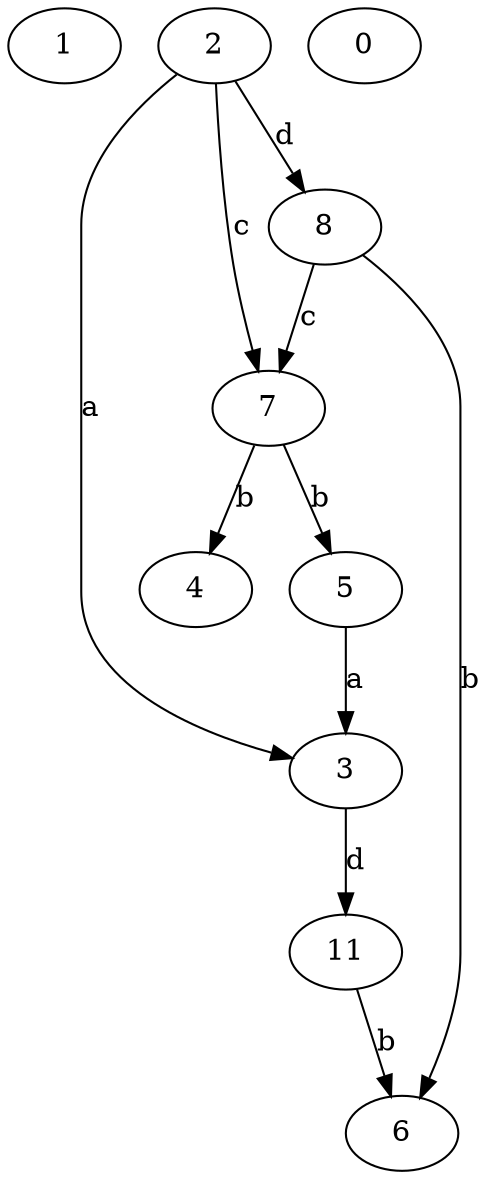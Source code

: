 strict digraph  {
1;
2;
3;
4;
5;
6;
7;
0;
8;
11;
2 -> 3  [label=a];
2 -> 7  [label=c];
2 -> 8  [label=d];
3 -> 11  [label=d];
5 -> 3  [label=a];
7 -> 4  [label=b];
7 -> 5  [label=b];
8 -> 6  [label=b];
8 -> 7  [label=c];
11 -> 6  [label=b];
}
